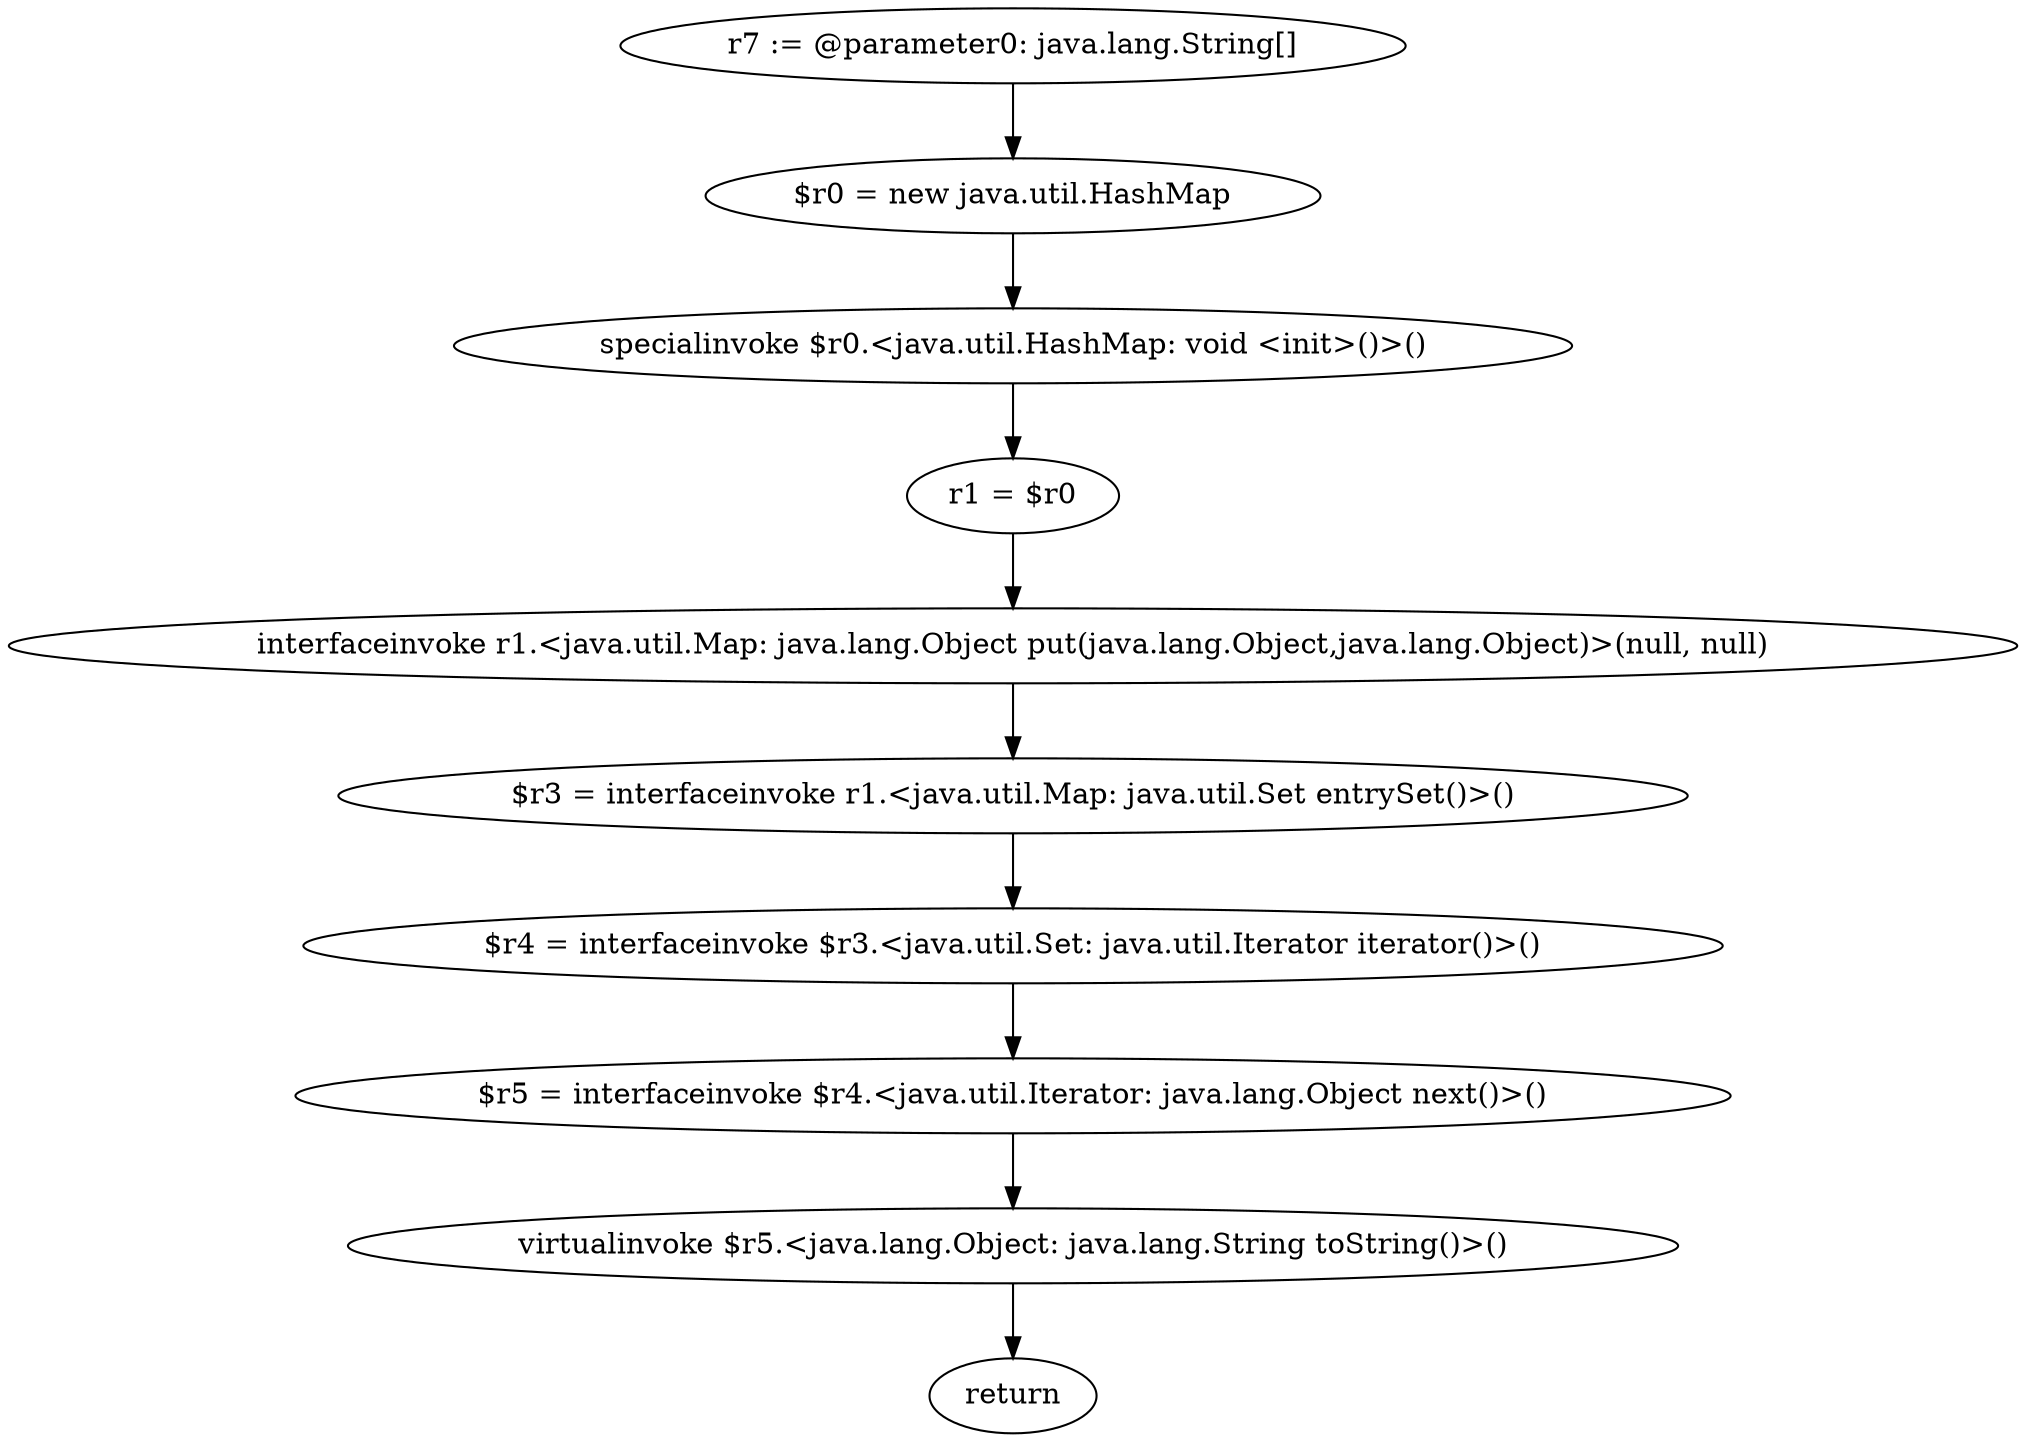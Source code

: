 digraph "unitGraph" {
    "r7 := @parameter0: java.lang.String[]"
    "$r0 = new java.util.HashMap"
    "specialinvoke $r0.<java.util.HashMap: void <init>()>()"
    "r1 = $r0"
    "interfaceinvoke r1.<java.util.Map: java.lang.Object put(java.lang.Object,java.lang.Object)>(null, null)"
    "$r3 = interfaceinvoke r1.<java.util.Map: java.util.Set entrySet()>()"
    "$r4 = interfaceinvoke $r3.<java.util.Set: java.util.Iterator iterator()>()"
    "$r5 = interfaceinvoke $r4.<java.util.Iterator: java.lang.Object next()>()"
    "virtualinvoke $r5.<java.lang.Object: java.lang.String toString()>()"
    "return"
    "r7 := @parameter0: java.lang.String[]"->"$r0 = new java.util.HashMap";
    "$r0 = new java.util.HashMap"->"specialinvoke $r0.<java.util.HashMap: void <init>()>()";
    "specialinvoke $r0.<java.util.HashMap: void <init>()>()"->"r1 = $r0";
    "r1 = $r0"->"interfaceinvoke r1.<java.util.Map: java.lang.Object put(java.lang.Object,java.lang.Object)>(null, null)";
    "interfaceinvoke r1.<java.util.Map: java.lang.Object put(java.lang.Object,java.lang.Object)>(null, null)"->"$r3 = interfaceinvoke r1.<java.util.Map: java.util.Set entrySet()>()";
    "$r3 = interfaceinvoke r1.<java.util.Map: java.util.Set entrySet()>()"->"$r4 = interfaceinvoke $r3.<java.util.Set: java.util.Iterator iterator()>()";
    "$r4 = interfaceinvoke $r3.<java.util.Set: java.util.Iterator iterator()>()"->"$r5 = interfaceinvoke $r4.<java.util.Iterator: java.lang.Object next()>()";
    "$r5 = interfaceinvoke $r4.<java.util.Iterator: java.lang.Object next()>()"->"virtualinvoke $r5.<java.lang.Object: java.lang.String toString()>()";
    "virtualinvoke $r5.<java.lang.Object: java.lang.String toString()>()"->"return";
}
